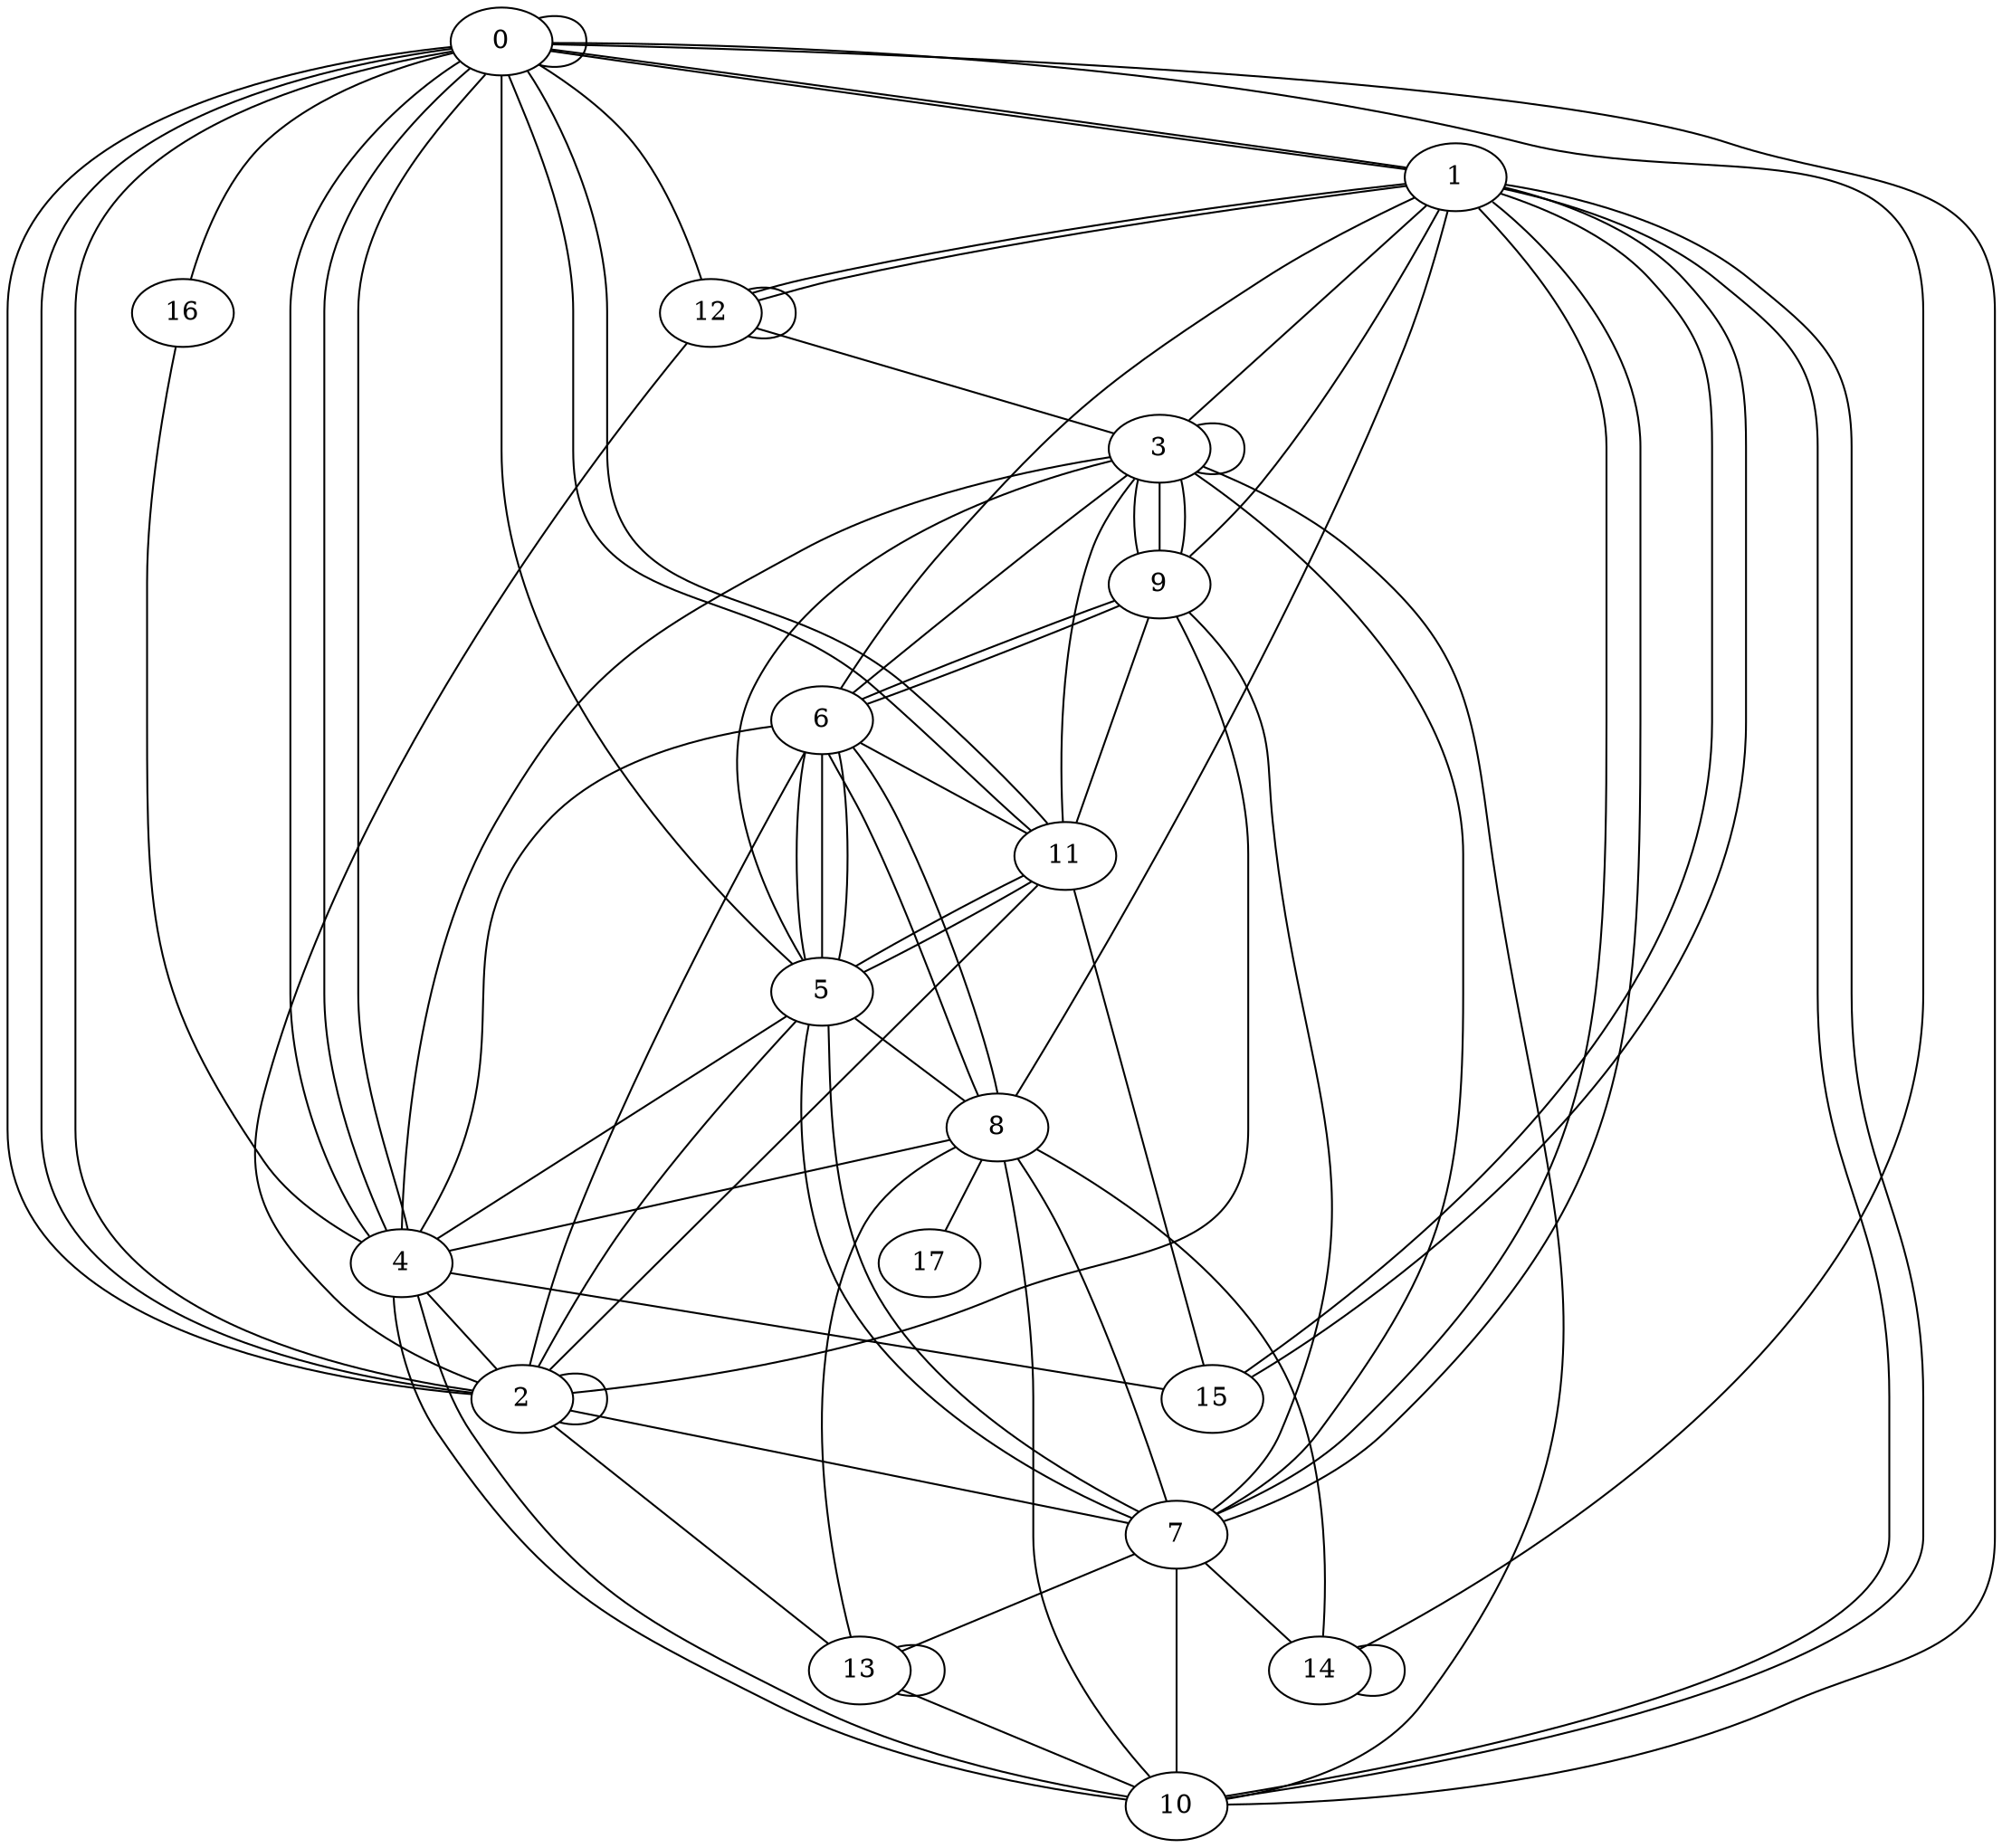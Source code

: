 graph G {
0;
1;
2;
3;
4;
5;
6;
7;
8;
9;
10;
11;
12;
13;
14;
15;
16;
17;
4--2 ;
0--1 ;
1--10 ;
13--10 ;
0--11 ;
2--9 ;
6--5 ;
0--2 ;
0--4 ;
11--5 ;
8--4 ;
8--13 ;
12--1 ;
12--12 ;
13--13 ;
0--11 ;
10--3 ;
2--2 ;
8--14 ;
9--6 ;
1--10 ;
14--0 ;
0--4 ;
0--2 ;
9--6 ;
5--3 ;
8--7 ;
1--9 ;
4--0 ;
3--3 ;
15--11 ;
9--3 ;
7--5 ;
6--1 ;
7--10 ;
2--11 ;
10--0 ;
3--7 ;
4--10 ;
15--1 ;
6--8 ;
6--3 ;
2--5 ;
11--3 ;
9--3 ;
4--3 ;
11--9 ;
1--8 ;
12--0 ;
0--16 ;
5--11 ;
2--6 ;
0--0 ;
1--12 ;
7--1 ;
6--8 ;
1--0 ;
15--1 ;
7--9 ;
7--13 ;
5--6 ;
5--6 ;
12--3 ;
4--6 ;
10--8 ;
5--8 ;
0--5 ;
1--7 ;
12--2 ;
2--13 ;
16--4 ;
2--7 ;
7--5 ;
4--15 ;
4--10 ;
0--2 ;
6--11 ;
7--14 ;
8--17 ;
14--14 ;
3--1 ;
4--5 ;
3--9 ;
}
